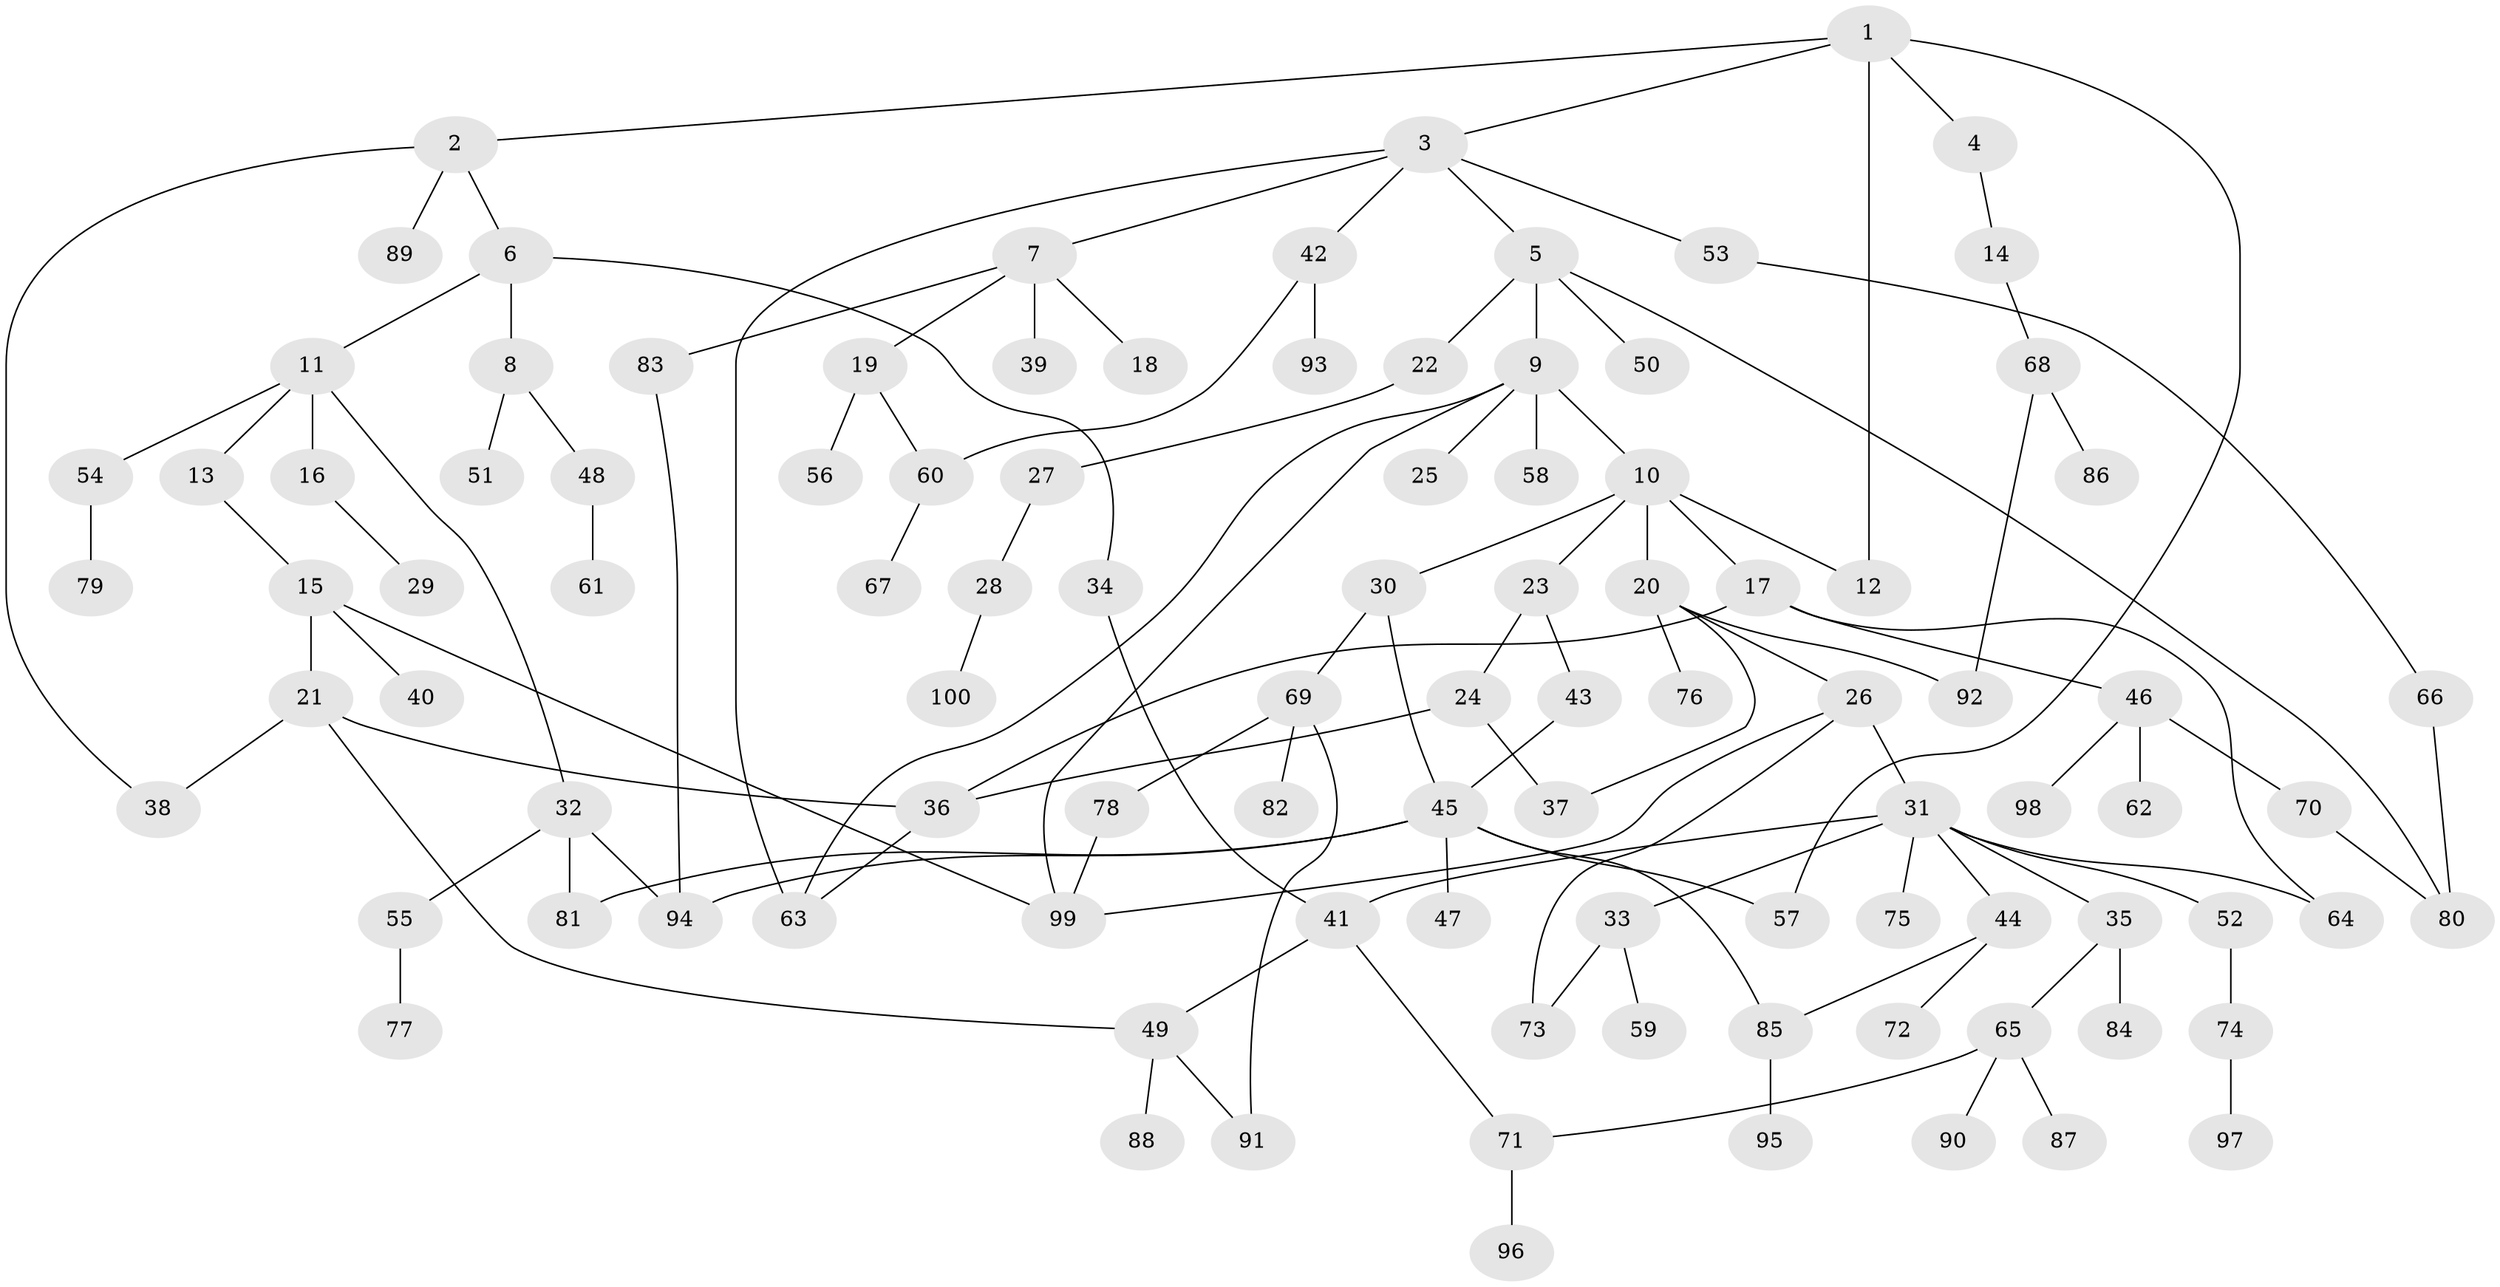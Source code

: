 // Generated by graph-tools (version 1.1) at 2025/11/02/21/25 10:11:06]
// undirected, 100 vertices, 125 edges
graph export_dot {
graph [start="1"]
  node [color=gray90,style=filled];
  1;
  2;
  3;
  4;
  5;
  6;
  7;
  8;
  9;
  10;
  11;
  12;
  13;
  14;
  15;
  16;
  17;
  18;
  19;
  20;
  21;
  22;
  23;
  24;
  25;
  26;
  27;
  28;
  29;
  30;
  31;
  32;
  33;
  34;
  35;
  36;
  37;
  38;
  39;
  40;
  41;
  42;
  43;
  44;
  45;
  46;
  47;
  48;
  49;
  50;
  51;
  52;
  53;
  54;
  55;
  56;
  57;
  58;
  59;
  60;
  61;
  62;
  63;
  64;
  65;
  66;
  67;
  68;
  69;
  70;
  71;
  72;
  73;
  74;
  75;
  76;
  77;
  78;
  79;
  80;
  81;
  82;
  83;
  84;
  85;
  86;
  87;
  88;
  89;
  90;
  91;
  92;
  93;
  94;
  95;
  96;
  97;
  98;
  99;
  100;
  1 -- 2;
  1 -- 3;
  1 -- 4;
  1 -- 12;
  1 -- 57;
  2 -- 6;
  2 -- 38;
  2 -- 89;
  3 -- 5;
  3 -- 7;
  3 -- 42;
  3 -- 53;
  3 -- 63;
  4 -- 14;
  5 -- 9;
  5 -- 22;
  5 -- 50;
  5 -- 80;
  6 -- 8;
  6 -- 11;
  6 -- 34;
  7 -- 18;
  7 -- 19;
  7 -- 39;
  7 -- 83;
  8 -- 48;
  8 -- 51;
  9 -- 10;
  9 -- 25;
  9 -- 58;
  9 -- 99;
  9 -- 63;
  10 -- 17;
  10 -- 20;
  10 -- 23;
  10 -- 30;
  10 -- 12;
  11 -- 13;
  11 -- 16;
  11 -- 32;
  11 -- 54;
  13 -- 15;
  14 -- 68;
  15 -- 21;
  15 -- 40;
  15 -- 99;
  16 -- 29;
  17 -- 46;
  17 -- 64;
  17 -- 36;
  19 -- 56;
  19 -- 60;
  20 -- 26;
  20 -- 37;
  20 -- 76;
  20 -- 92;
  21 -- 36;
  21 -- 49;
  21 -- 38;
  22 -- 27;
  23 -- 24;
  23 -- 43;
  24 -- 36;
  24 -- 37;
  26 -- 31;
  26 -- 73;
  26 -- 99;
  27 -- 28;
  28 -- 100;
  30 -- 45;
  30 -- 69;
  31 -- 33;
  31 -- 35;
  31 -- 41;
  31 -- 44;
  31 -- 52;
  31 -- 75;
  31 -- 64;
  32 -- 55;
  32 -- 81;
  32 -- 94;
  33 -- 59;
  33 -- 73;
  34 -- 41;
  35 -- 65;
  35 -- 84;
  36 -- 63;
  41 -- 71;
  41 -- 49;
  42 -- 93;
  42 -- 60;
  43 -- 45;
  44 -- 72;
  44 -- 85;
  45 -- 47;
  45 -- 57;
  45 -- 81;
  45 -- 85;
  45 -- 94;
  46 -- 62;
  46 -- 70;
  46 -- 98;
  48 -- 61;
  49 -- 88;
  49 -- 91;
  52 -- 74;
  53 -- 66;
  54 -- 79;
  55 -- 77;
  60 -- 67;
  65 -- 87;
  65 -- 90;
  65 -- 71;
  66 -- 80;
  68 -- 86;
  68 -- 92;
  69 -- 78;
  69 -- 82;
  69 -- 91;
  70 -- 80;
  71 -- 96;
  74 -- 97;
  78 -- 99;
  83 -- 94;
  85 -- 95;
}
